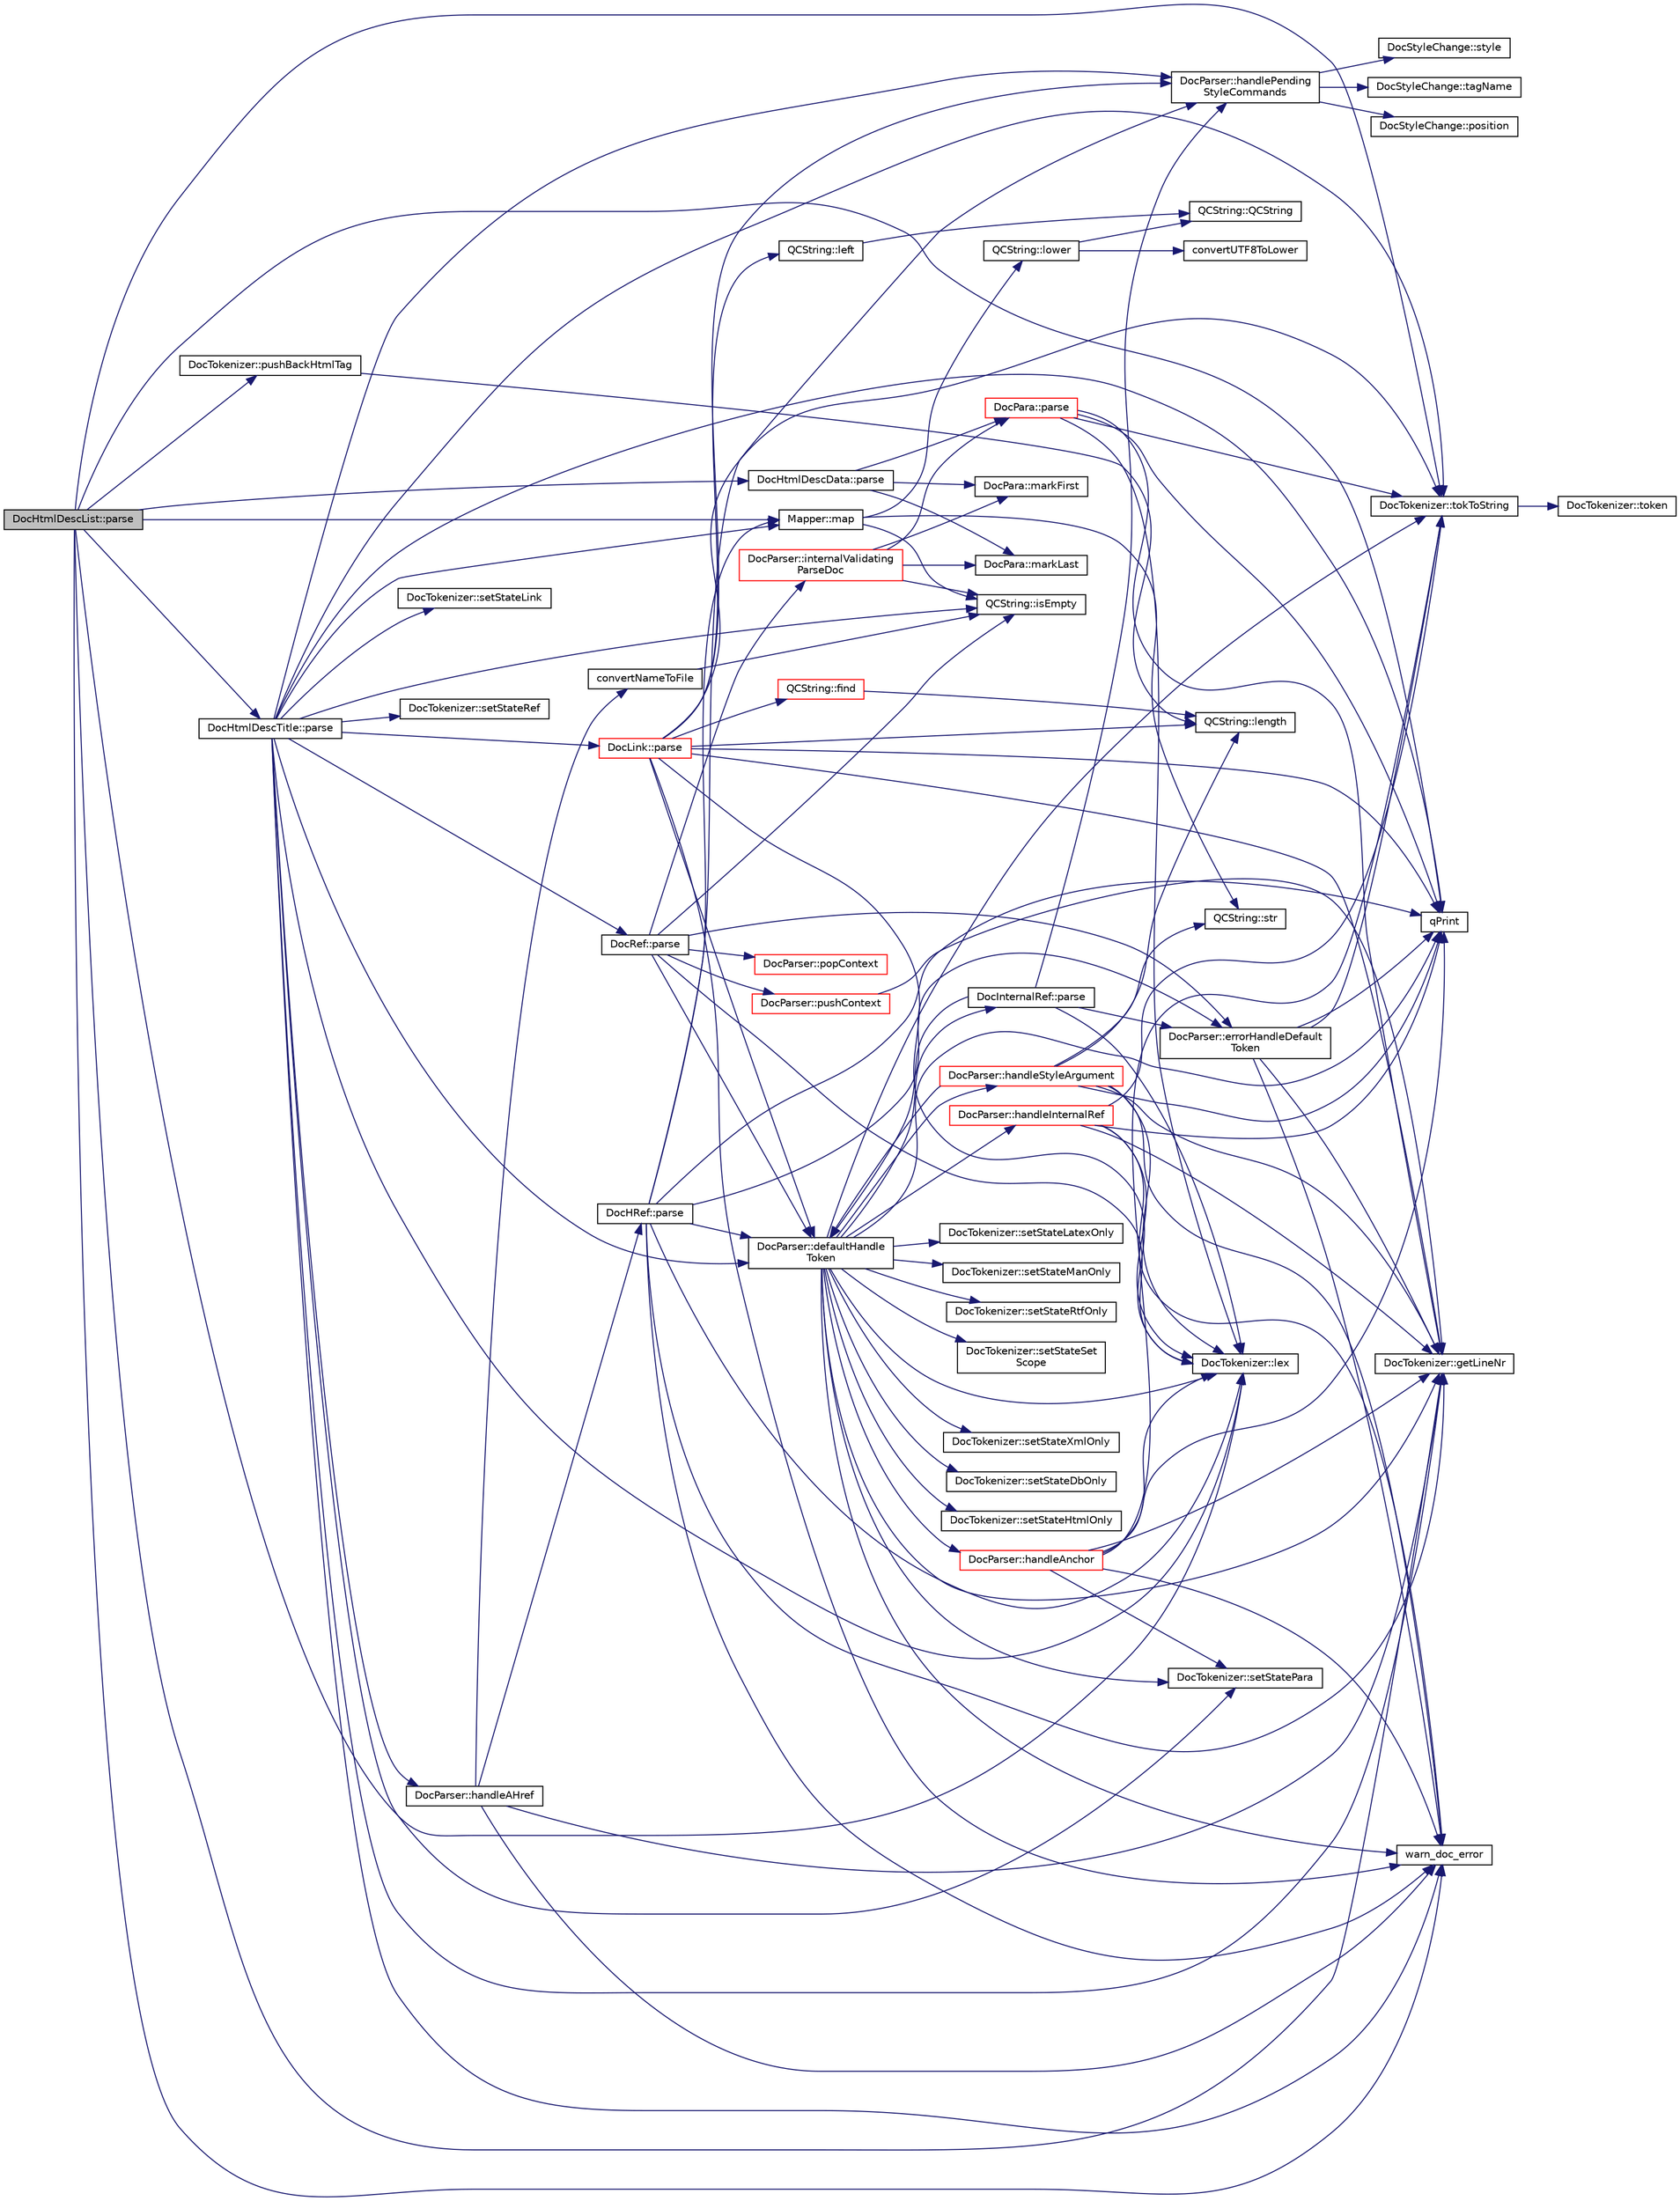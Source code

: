 digraph "DocHtmlDescList::parse"
{
 // LATEX_PDF_SIZE
  edge [fontname="Helvetica",fontsize="10",labelfontname="Helvetica",labelfontsize="10"];
  node [fontname="Helvetica",fontsize="10",shape=record];
  rankdir="LR";
  Node1 [label="DocHtmlDescList::parse",height=0.2,width=0.4,color="black", fillcolor="grey75", style="filled", fontcolor="black",tooltip=" "];
  Node1 -> Node2 [color="midnightblue",fontsize="10",style="solid"];
  Node2 [label="DocTokenizer::getLineNr",height=0.2,width=0.4,color="black", fillcolor="white", style="filled",URL="$classDocTokenizer.html#ae5366d3fa4095f81903bcc38ca7c88c7",tooltip=" "];
  Node1 -> Node3 [color="midnightblue",fontsize="10",style="solid"];
  Node3 [label="DocTokenizer::lex",height=0.2,width=0.4,color="black", fillcolor="white", style="filled",URL="$classDocTokenizer.html#a8986c06e98f6abf4c375fc8a3629a3b8",tooltip=" "];
  Node1 -> Node4 [color="midnightblue",fontsize="10",style="solid"];
  Node4 [label="Mapper::map",height=0.2,width=0.4,color="black", fillcolor="white", style="filled",URL="$classMapper.html#a76bc83f0e5310d8c9b201957d341f4b5",tooltip=" "];
  Node4 -> Node5 [color="midnightblue",fontsize="10",style="solid"];
  Node5 [label="QCString::isEmpty",height=0.2,width=0.4,color="black", fillcolor="white", style="filled",URL="$classQCString.html#a621c4090d69ad7d05ef8e5234376c3d8",tooltip=" "];
  Node4 -> Node6 [color="midnightblue",fontsize="10",style="solid"];
  Node6 [label="QCString::lower",height=0.2,width=0.4,color="black", fillcolor="white", style="filled",URL="$classQCString.html#a33688239622e659cfb469fbd62c9cccb",tooltip=" "];
  Node6 -> Node7 [color="midnightblue",fontsize="10",style="solid"];
  Node7 [label="convertUTF8ToLower",height=0.2,width=0.4,color="black", fillcolor="white", style="filled",URL="$utf8_8cpp.html#a90000b3876f8ff0fed72d2c31ecdfe11",tooltip=" "];
  Node6 -> Node8 [color="midnightblue",fontsize="10",style="solid"];
  Node8 [label="QCString::QCString",height=0.2,width=0.4,color="black", fillcolor="white", style="filled",URL="$classQCString.html#ad691e1087cc03e14e00d1147ae0ecab7",tooltip=" "];
  Node4 -> Node9 [color="midnightblue",fontsize="10",style="solid"];
  Node9 [label="QCString::str",height=0.2,width=0.4,color="black", fillcolor="white", style="filled",URL="$classQCString.html#a9824b07232eea418ab3b3e7dc3178eec",tooltip=" "];
  Node1 -> Node10 [color="midnightblue",fontsize="10",style="solid"];
  Node10 [label="DocHtmlDescTitle::parse",height=0.2,width=0.4,color="black", fillcolor="white", style="filled",URL="$classDocHtmlDescTitle.html#a2ca3a4d56f61574d9454cb2492fd3e58",tooltip=" "];
  Node10 -> Node11 [color="midnightblue",fontsize="10",style="solid"];
  Node11 [label="DocParser::defaultHandle\lToken",height=0.2,width=0.4,color="black", fillcolor="white", style="filled",URL="$classDocParser.html#ae3b839888ebff196345bf51d4aa323cb",tooltip=" "];
  Node11 -> Node2 [color="midnightblue",fontsize="10",style="solid"];
  Node11 -> Node12 [color="midnightblue",fontsize="10",style="solid"];
  Node12 [label="DocParser::handleAnchor",height=0.2,width=0.4,color="red", fillcolor="white", style="filled",URL="$classDocParser.html#a954683643a71b9f80f5be6dc5ad89bd2",tooltip=" "];
  Node12 -> Node2 [color="midnightblue",fontsize="10",style="solid"];
  Node12 -> Node3 [color="midnightblue",fontsize="10",style="solid"];
  Node12 -> Node13 [color="midnightblue",fontsize="10",style="solid"];
  Node13 [label="qPrint",height=0.2,width=0.4,color="black", fillcolor="white", style="filled",URL="$qcstring_8h.html#a9851ebb5ae2f65b4d2b1d08421edbfd2",tooltip=" "];
  Node12 -> Node15 [color="midnightblue",fontsize="10",style="solid"];
  Node15 [label="DocTokenizer::setStatePara",height=0.2,width=0.4,color="black", fillcolor="white", style="filled",URL="$classDocTokenizer.html#ae3c97a1c50f2345ed8a821b064752e4c",tooltip=" "];
  Node12 -> Node16 [color="midnightblue",fontsize="10",style="solid"];
  Node16 [label="DocTokenizer::tokToString",height=0.2,width=0.4,color="black", fillcolor="white", style="filled",URL="$classDocTokenizer.html#a37658bdc27c38125a5adc9e3278df7a4",tooltip=" "];
  Node16 -> Node17 [color="midnightblue",fontsize="10",style="solid"];
  Node17 [label="DocTokenizer::token",height=0.2,width=0.4,color="black", fillcolor="white", style="filled",URL="$classDocTokenizer.html#a060403865cc48ca7f55af46d8272282c",tooltip=" "];
  Node12 -> Node18 [color="midnightblue",fontsize="10",style="solid"];
  Node18 [label="warn_doc_error",height=0.2,width=0.4,color="black", fillcolor="white", style="filled",URL="$message_8cpp.html#a64240af0f75c8052d6bb3a4d1c684936",tooltip=" "];
  Node11 -> Node19 [color="midnightblue",fontsize="10",style="solid"];
  Node19 [label="DocParser::handleInternalRef",height=0.2,width=0.4,color="red", fillcolor="white", style="filled",URL="$classDocParser.html#acfc6b3d27d0cef1ce9177fb56291366d",tooltip=" "];
  Node19 -> Node2 [color="midnightblue",fontsize="10",style="solid"];
  Node19 -> Node3 [color="midnightblue",fontsize="10",style="solid"];
  Node19 -> Node13 [color="midnightblue",fontsize="10",style="solid"];
  Node19 -> Node16 [color="midnightblue",fontsize="10",style="solid"];
  Node19 -> Node18 [color="midnightblue",fontsize="10",style="solid"];
  Node11 -> Node21 [color="midnightblue",fontsize="10",style="solid"];
  Node21 [label="DocParser::handleStyleArgument",height=0.2,width=0.4,color="red", fillcolor="white", style="filled",URL="$classDocParser.html#a8bd122254c5818e5984dae6c31c2dbad",tooltip=" "];
  Node21 -> Node11 [color="midnightblue",fontsize="10",style="solid"];
  Node21 -> Node2 [color="midnightblue",fontsize="10",style="solid"];
  Node21 -> Node22 [color="midnightblue",fontsize="10",style="solid"];
  Node22 [label="QCString::length",height=0.2,width=0.4,color="black", fillcolor="white", style="filled",URL="$classQCString.html#ac52596733e9110b778019946d73fb268",tooltip=" "];
  Node21 -> Node3 [color="midnightblue",fontsize="10",style="solid"];
  Node21 -> Node13 [color="midnightblue",fontsize="10",style="solid"];
  Node21 -> Node9 [color="midnightblue",fontsize="10",style="solid"];
  Node21 -> Node18 [color="midnightblue",fontsize="10",style="solid"];
  Node11 -> Node3 [color="midnightblue",fontsize="10",style="solid"];
  Node11 -> Node27 [color="midnightblue",fontsize="10",style="solid"];
  Node27 [label="DocInternalRef::parse",height=0.2,width=0.4,color="black", fillcolor="white", style="filled",URL="$classDocInternalRef.html#ab9cc38fde444889a618974f396bf36ed",tooltip=" "];
  Node27 -> Node11 [color="midnightblue",fontsize="10",style="solid"];
  Node27 -> Node28 [color="midnightblue",fontsize="10",style="solid"];
  Node28 [label="DocParser::errorHandleDefault\lToken",height=0.2,width=0.4,color="black", fillcolor="white", style="filled",URL="$classDocParser.html#ac9b469e67a11a78b65a434e4e242c380",tooltip=" "];
  Node28 -> Node2 [color="midnightblue",fontsize="10",style="solid"];
  Node28 -> Node13 [color="midnightblue",fontsize="10",style="solid"];
  Node28 -> Node16 [color="midnightblue",fontsize="10",style="solid"];
  Node28 -> Node18 [color="midnightblue",fontsize="10",style="solid"];
  Node27 -> Node29 [color="midnightblue",fontsize="10",style="solid"];
  Node29 [label="DocParser::handlePending\lStyleCommands",height=0.2,width=0.4,color="black", fillcolor="white", style="filled",URL="$classDocParser.html#a0dc4012a002f37af6903c9edc7bd4265",tooltip=" "];
  Node29 -> Node30 [color="midnightblue",fontsize="10",style="solid"];
  Node30 [label="DocStyleChange::position",height=0.2,width=0.4,color="black", fillcolor="white", style="filled",URL="$classDocStyleChange.html#a9cfdbb1f8ace3872966d8e6338cc9720",tooltip=" "];
  Node29 -> Node31 [color="midnightblue",fontsize="10",style="solid"];
  Node31 [label="DocStyleChange::style",height=0.2,width=0.4,color="black", fillcolor="white", style="filled",URL="$classDocStyleChange.html#a56d079390f264e34af453a015bd2e2c9",tooltip=" "];
  Node29 -> Node32 [color="midnightblue",fontsize="10",style="solid"];
  Node32 [label="DocStyleChange::tagName",height=0.2,width=0.4,color="black", fillcolor="white", style="filled",URL="$classDocStyleChange.html#a44ca0ca006829c1ca5d0fb87cb699a84",tooltip=" "];
  Node27 -> Node3 [color="midnightblue",fontsize="10",style="solid"];
  Node11 -> Node13 [color="midnightblue",fontsize="10",style="solid"];
  Node11 -> Node33 [color="midnightblue",fontsize="10",style="solid"];
  Node33 [label="DocTokenizer::setStateDbOnly",height=0.2,width=0.4,color="black", fillcolor="white", style="filled",URL="$classDocTokenizer.html#abd6696245928c12d39088589853903f0",tooltip=" "];
  Node11 -> Node34 [color="midnightblue",fontsize="10",style="solid"];
  Node34 [label="DocTokenizer::setStateHtmlOnly",height=0.2,width=0.4,color="black", fillcolor="white", style="filled",URL="$classDocTokenizer.html#ac363da2884c9fac4485a41f4c62f30ec",tooltip=" "];
  Node11 -> Node35 [color="midnightblue",fontsize="10",style="solid"];
  Node35 [label="DocTokenizer::setStateLatexOnly",height=0.2,width=0.4,color="black", fillcolor="white", style="filled",URL="$classDocTokenizer.html#a809628767bfb37617b67e8909177c379",tooltip=" "];
  Node11 -> Node36 [color="midnightblue",fontsize="10",style="solid"];
  Node36 [label="DocTokenizer::setStateManOnly",height=0.2,width=0.4,color="black", fillcolor="white", style="filled",URL="$classDocTokenizer.html#a8b58ee7b91c9386f23990ae2a3aac4d6",tooltip=" "];
  Node11 -> Node15 [color="midnightblue",fontsize="10",style="solid"];
  Node11 -> Node37 [color="midnightblue",fontsize="10",style="solid"];
  Node37 [label="DocTokenizer::setStateRtfOnly",height=0.2,width=0.4,color="black", fillcolor="white", style="filled",URL="$classDocTokenizer.html#a663752c3113ff8c63348c9efb7dc48ab",tooltip=" "];
  Node11 -> Node38 [color="midnightblue",fontsize="10",style="solid"];
  Node38 [label="DocTokenizer::setStateSet\lScope",height=0.2,width=0.4,color="black", fillcolor="white", style="filled",URL="$classDocTokenizer.html#af231e89152d53e5c666cf3e18aaadb8f",tooltip=" "];
  Node11 -> Node39 [color="midnightblue",fontsize="10",style="solid"];
  Node39 [label="DocTokenizer::setStateXmlOnly",height=0.2,width=0.4,color="black", fillcolor="white", style="filled",URL="$classDocTokenizer.html#aeb9d0c6ca2a16fa2b0d11aaca48d29f7",tooltip=" "];
  Node11 -> Node16 [color="midnightblue",fontsize="10",style="solid"];
  Node11 -> Node18 [color="midnightblue",fontsize="10",style="solid"];
  Node10 -> Node2 [color="midnightblue",fontsize="10",style="solid"];
  Node10 -> Node40 [color="midnightblue",fontsize="10",style="solid"];
  Node40 [label="DocParser::handleAHref",height=0.2,width=0.4,color="black", fillcolor="white", style="filled",URL="$classDocParser.html#af16a336efd143d971f40c7213bbf98ce",tooltip=" "];
  Node40 -> Node41 [color="midnightblue",fontsize="10",style="solid"];
  Node41 [label="convertNameToFile",height=0.2,width=0.4,color="black", fillcolor="white", style="filled",URL="$util_8cpp.html#a8e04495ad97c6aab7960cc989e3f8c67",tooltip=" "];
  Node41 -> Node5 [color="midnightblue",fontsize="10",style="solid"];
  Node40 -> Node2 [color="midnightblue",fontsize="10",style="solid"];
  Node40 -> Node42 [color="midnightblue",fontsize="10",style="solid"];
  Node42 [label="DocHRef::parse",height=0.2,width=0.4,color="black", fillcolor="white", style="filled",URL="$classDocHRef.html#a07934cfcbc2cfb3709b90915cf087135",tooltip=" "];
  Node42 -> Node11 [color="midnightblue",fontsize="10",style="solid"];
  Node42 -> Node28 [color="midnightblue",fontsize="10",style="solid"];
  Node42 -> Node2 [color="midnightblue",fontsize="10",style="solid"];
  Node42 -> Node29 [color="midnightblue",fontsize="10",style="solid"];
  Node42 -> Node3 [color="midnightblue",fontsize="10",style="solid"];
  Node42 -> Node4 [color="midnightblue",fontsize="10",style="solid"];
  Node42 -> Node13 [color="midnightblue",fontsize="10",style="solid"];
  Node42 -> Node18 [color="midnightblue",fontsize="10",style="solid"];
  Node40 -> Node18 [color="midnightblue",fontsize="10",style="solid"];
  Node10 -> Node29 [color="midnightblue",fontsize="10",style="solid"];
  Node10 -> Node5 [color="midnightblue",fontsize="10",style="solid"];
  Node10 -> Node3 [color="midnightblue",fontsize="10",style="solid"];
  Node10 -> Node4 [color="midnightblue",fontsize="10",style="solid"];
  Node10 -> Node43 [color="midnightblue",fontsize="10",style="solid"];
  Node43 [label="DocRef::parse",height=0.2,width=0.4,color="black", fillcolor="white", style="filled",URL="$classDocRef.html#a6004b78783411b8c5752371572afa3ef",tooltip=" "];
  Node43 -> Node11 [color="midnightblue",fontsize="10",style="solid"];
  Node43 -> Node28 [color="midnightblue",fontsize="10",style="solid"];
  Node43 -> Node44 [color="midnightblue",fontsize="10",style="solid"];
  Node44 [label="DocParser::internalValidating\lParseDoc",height=0.2,width=0.4,color="red", fillcolor="white", style="filled",URL="$classDocParser.html#a95e5a1969990b77f17ecb3e4ae29127c",tooltip=" "];
  Node44 -> Node5 [color="midnightblue",fontsize="10",style="solid"];
  Node44 -> Node48 [color="midnightblue",fontsize="10",style="solid"];
  Node48 [label="DocPara::markFirst",height=0.2,width=0.4,color="black", fillcolor="white", style="filled",URL="$classDocPara.html#a849868e81af1e2ae0da511fa3e5a91b8",tooltip=" "];
  Node44 -> Node49 [color="midnightblue",fontsize="10",style="solid"];
  Node49 [label="DocPara::markLast",height=0.2,width=0.4,color="black", fillcolor="white", style="filled",URL="$classDocPara.html#a569bc5841973bac45491c977814f62e0",tooltip=" "];
  Node44 -> Node50 [color="midnightblue",fontsize="10",style="solid"];
  Node50 [label="DocPara::parse",height=0.2,width=0.4,color="red", fillcolor="white", style="filled",URL="$classDocPara.html#afbe48d84c35630599a17f907df4f9804",tooltip=" "];
  Node50 -> Node2 [color="midnightblue",fontsize="10",style="solid"];
  Node50 -> Node3 [color="midnightblue",fontsize="10",style="solid"];
  Node50 -> Node13 [color="midnightblue",fontsize="10",style="solid"];
  Node50 -> Node16 [color="midnightblue",fontsize="10",style="solid"];
  Node43 -> Node5 [color="midnightblue",fontsize="10",style="solid"];
  Node43 -> Node3 [color="midnightblue",fontsize="10",style="solid"];
  Node43 -> Node93 [color="midnightblue",fontsize="10",style="solid"];
  Node93 [label="DocParser::popContext",height=0.2,width=0.4,color="red", fillcolor="white", style="filled",URL="$classDocParser.html#aa05ab8dc59dfa50633146bdba08db5f0",tooltip=" "];
  Node43 -> Node98 [color="midnightblue",fontsize="10",style="solid"];
  Node98 [label="DocParser::pushContext",height=0.2,width=0.4,color="red", fillcolor="white", style="filled",URL="$classDocParser.html#af278dab51b58124b32a625d709a29d97",tooltip=" "];
  Node98 -> Node2 [color="midnightblue",fontsize="10",style="solid"];
  Node10 -> Node100 [color="midnightblue",fontsize="10",style="solid"];
  Node100 [label="DocLink::parse",height=0.2,width=0.4,color="red", fillcolor="white", style="filled",URL="$classDocLink.html#aeb676914fb893fa31c99b39c1f7bb6d3",tooltip=" "];
  Node100 -> Node11 [color="midnightblue",fontsize="10",style="solid"];
  Node100 -> Node78 [color="midnightblue",fontsize="10",style="solid"];
  Node78 [label="QCString::find",height=0.2,width=0.4,color="red", fillcolor="white", style="filled",URL="$classQCString.html#a0182ece6b76dad6475dafb53e2faaf10",tooltip=" "];
  Node78 -> Node22 [color="midnightblue",fontsize="10",style="solid"];
  Node100 -> Node2 [color="midnightblue",fontsize="10",style="solid"];
  Node100 -> Node29 [color="midnightblue",fontsize="10",style="solid"];
  Node100 -> Node76 [color="midnightblue",fontsize="10",style="solid"];
  Node76 [label="QCString::left",height=0.2,width=0.4,color="black", fillcolor="white", style="filled",URL="$classQCString.html#aecf8b66312c4e97333219cc344c11a4f",tooltip=" "];
  Node76 -> Node8 [color="midnightblue",fontsize="10",style="solid"];
  Node100 -> Node22 [color="midnightblue",fontsize="10",style="solid"];
  Node100 -> Node3 [color="midnightblue",fontsize="10",style="solid"];
  Node100 -> Node13 [color="midnightblue",fontsize="10",style="solid"];
  Node100 -> Node16 [color="midnightblue",fontsize="10",style="solid"];
  Node100 -> Node18 [color="midnightblue",fontsize="10",style="solid"];
  Node10 -> Node13 [color="midnightblue",fontsize="10",style="solid"];
  Node10 -> Node101 [color="midnightblue",fontsize="10",style="solid"];
  Node101 [label="DocTokenizer::setStateLink",height=0.2,width=0.4,color="black", fillcolor="white", style="filled",URL="$classDocTokenizer.html#a75e912a405a74470ff41c7cd66dd7d8d",tooltip=" "];
  Node10 -> Node15 [color="midnightblue",fontsize="10",style="solid"];
  Node10 -> Node102 [color="midnightblue",fontsize="10",style="solid"];
  Node102 [label="DocTokenizer::setStateRef",height=0.2,width=0.4,color="black", fillcolor="white", style="filled",URL="$classDocTokenizer.html#a480480bc983e0a6b3982516e39f0a0e7",tooltip=" "];
  Node10 -> Node16 [color="midnightblue",fontsize="10",style="solid"];
  Node10 -> Node18 [color="midnightblue",fontsize="10",style="solid"];
  Node1 -> Node103 [color="midnightblue",fontsize="10",style="solid"];
  Node103 [label="DocHtmlDescData::parse",height=0.2,width=0.4,color="black", fillcolor="white", style="filled",URL="$classDocHtmlDescData.html#ae3eeaf6df34a38595797546e019224b8",tooltip=" "];
  Node103 -> Node48 [color="midnightblue",fontsize="10",style="solid"];
  Node103 -> Node49 [color="midnightblue",fontsize="10",style="solid"];
  Node103 -> Node50 [color="midnightblue",fontsize="10",style="solid"];
  Node1 -> Node104 [color="midnightblue",fontsize="10",style="solid"];
  Node104 [label="DocTokenizer::pushBackHtmlTag",height=0.2,width=0.4,color="black", fillcolor="white", style="filled",URL="$classDocTokenizer.html#aff805b06ccfab10b895659c51afb5829",tooltip=" "];
  Node104 -> Node22 [color="midnightblue",fontsize="10",style="solid"];
  Node1 -> Node13 [color="midnightblue",fontsize="10",style="solid"];
  Node1 -> Node16 [color="midnightblue",fontsize="10",style="solid"];
  Node1 -> Node18 [color="midnightblue",fontsize="10",style="solid"];
}

